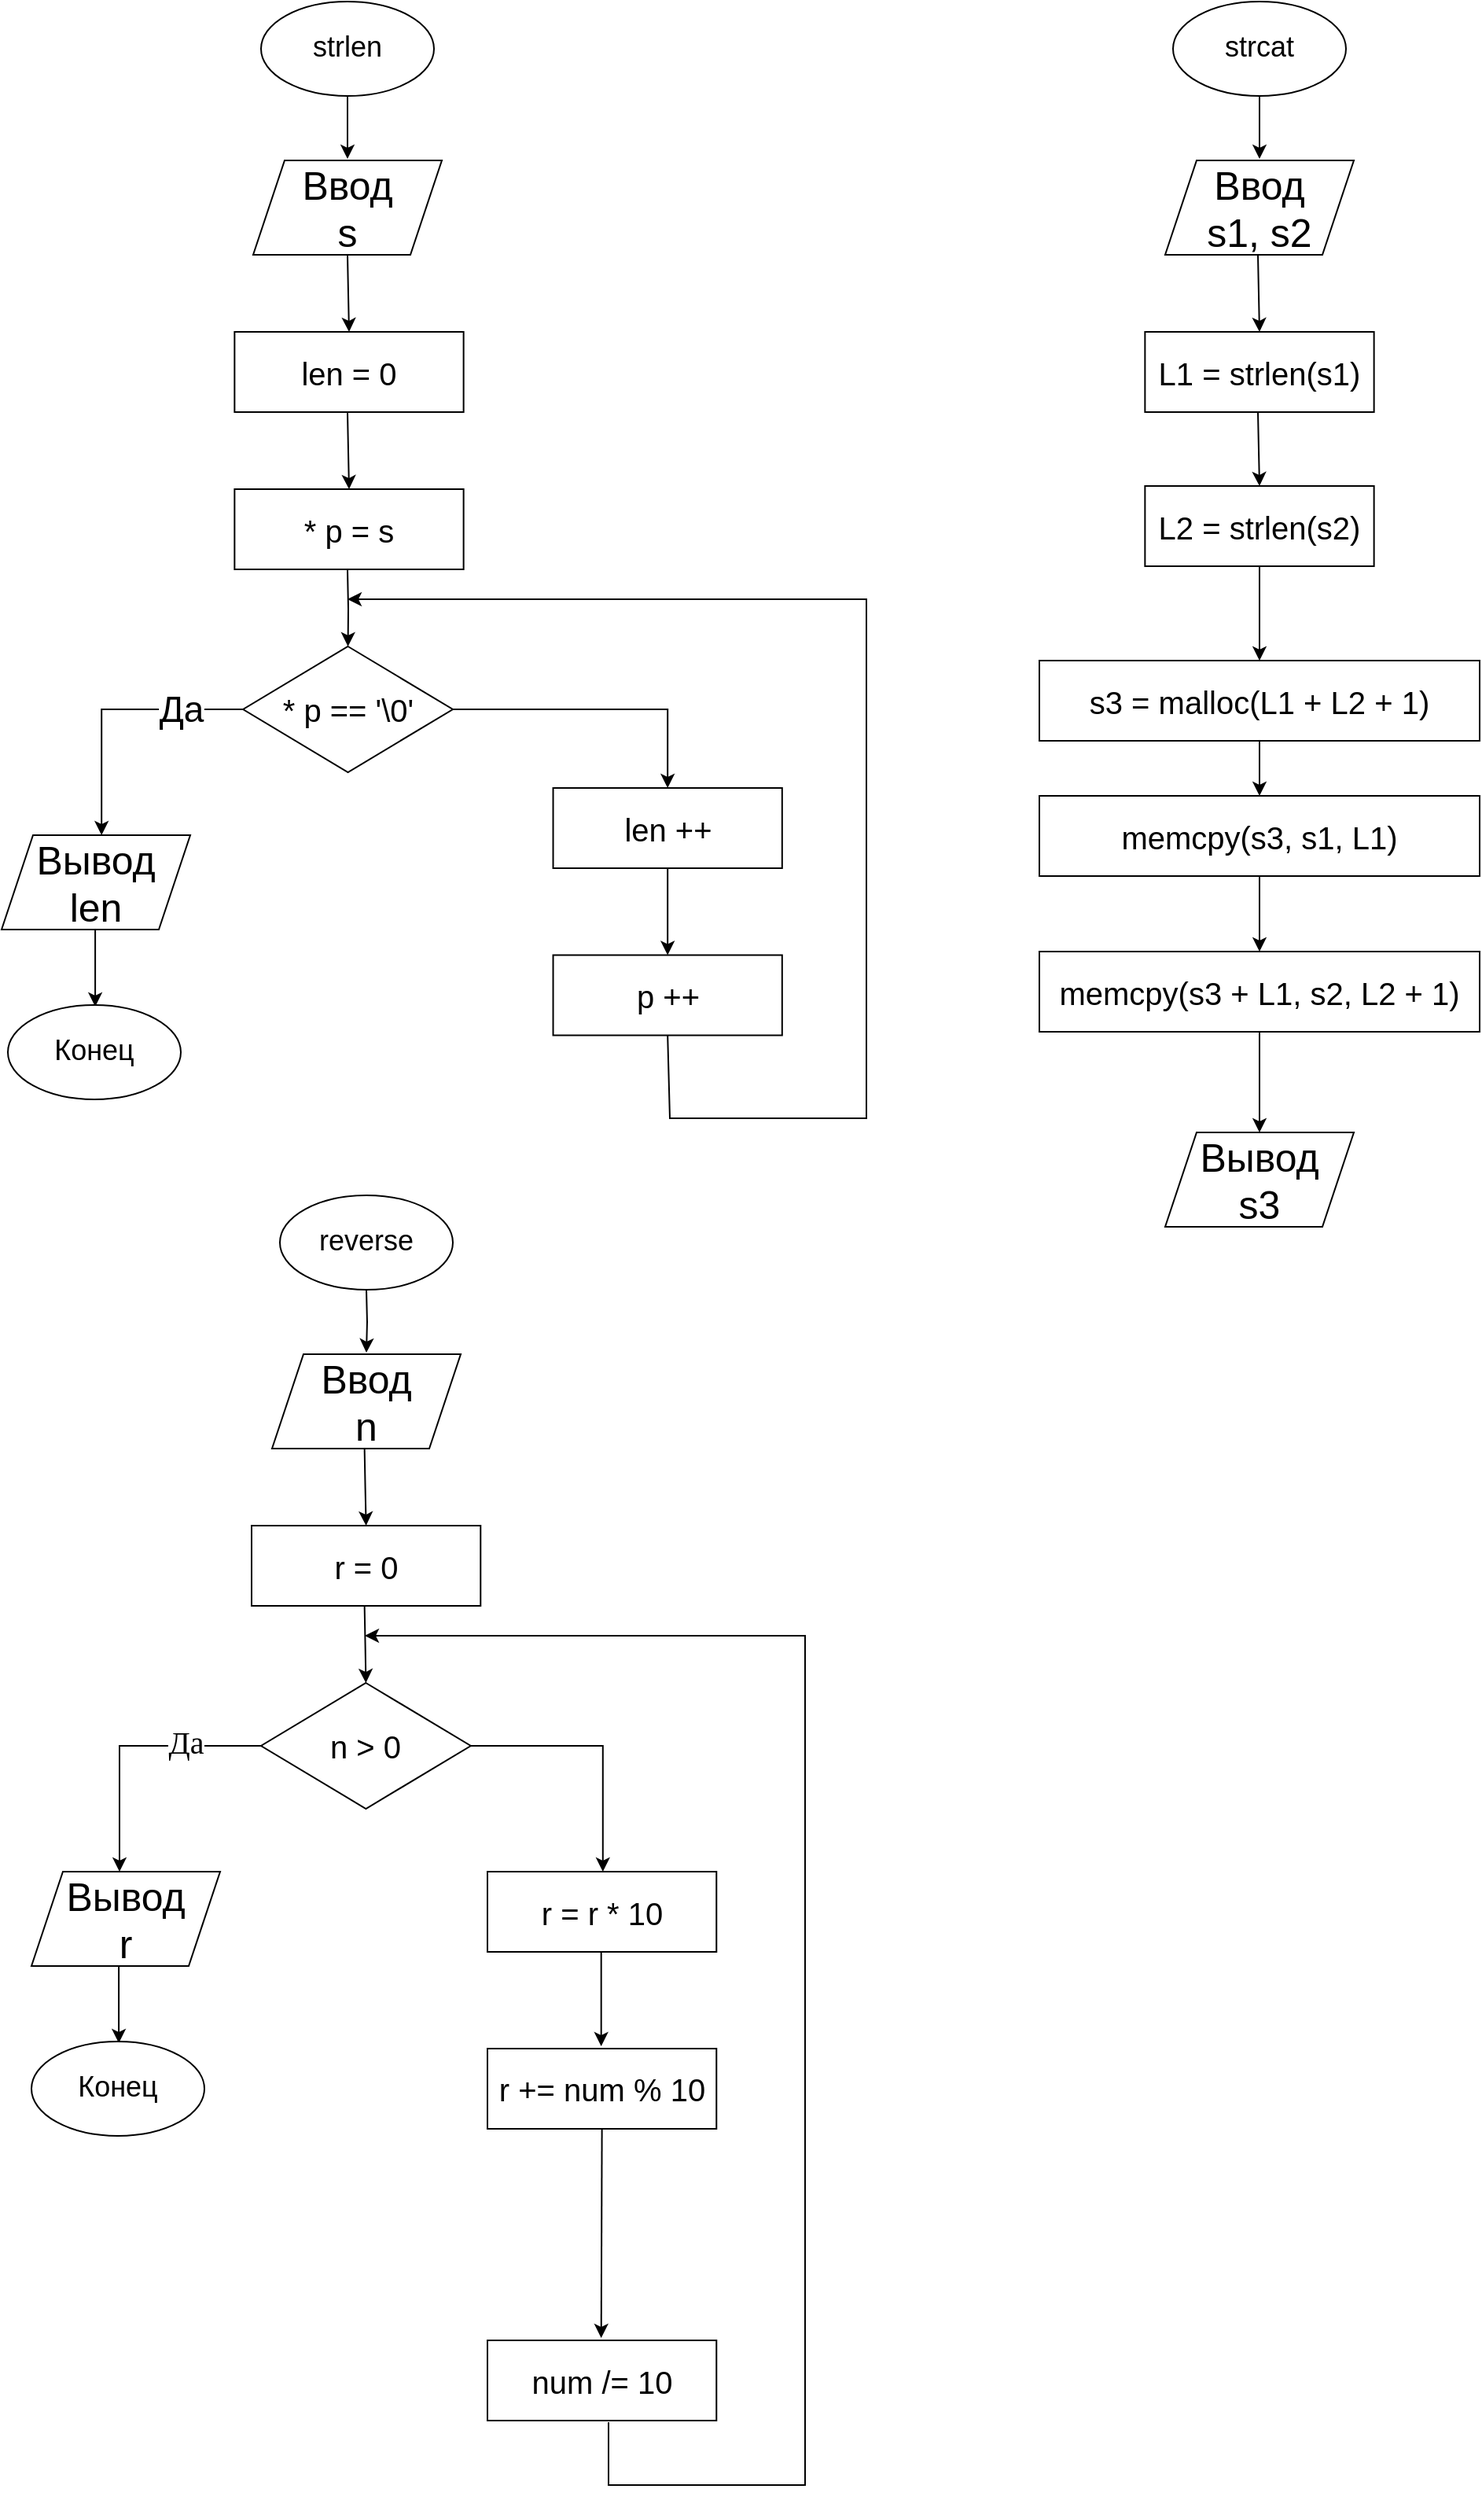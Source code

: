 <mxfile version="22.1.3" type="github">
  <diagram id="C5RBs43oDa-KdzZeNtuy" name="Page-1">
    <mxGraphModel dx="2523" dy="2622" grid="1" gridSize="10" guides="1" tooltips="1" connect="1" arrows="1" fold="1" page="1" pageScale="1" pageWidth="827" pageHeight="1169" math="0" shadow="0">
      <root>
        <mxCell id="WIyWlLk6GJQsqaUBKTNV-0" />
        <mxCell id="WIyWlLk6GJQsqaUBKTNV-1" parent="WIyWlLk6GJQsqaUBKTNV-0" />
        <mxCell id="uT2iB-mOFK6iFQapVDSy-0" value="" style="edgeStyle=orthogonalEdgeStyle;rounded=0;orthogonalLoop=1;jettySize=auto;html=1;" parent="WIyWlLk6GJQsqaUBKTNV-1" source="uT2iB-mOFK6iFQapVDSy-1" edge="1">
          <mxGeometry relative="1" as="geometry">
            <mxPoint x="310" y="-370" as="targetPoint" />
          </mxGeometry>
        </mxCell>
        <mxCell id="uT2iB-mOFK6iFQapVDSy-1" value="&lt;p style=&quot;line-height: 110%;&quot;&gt;&lt;span style=&quot;font-size: 18px;&quot;&gt;strlen&lt;/span&gt;&lt;/p&gt;" style="ellipse;whiteSpace=wrap;html=1;" parent="WIyWlLk6GJQsqaUBKTNV-1" vertex="1">
          <mxGeometry x="255" y="-470" width="110" height="60" as="geometry" />
        </mxCell>
        <mxCell id="uT2iB-mOFK6iFQapVDSy-2" value="&lt;span style=&quot;font-size: 25px;&quot;&gt;Ввод &lt;br&gt;s&lt;br&gt;&lt;/span&gt;" style="shape=parallelogram;perimeter=parallelogramPerimeter;whiteSpace=wrap;html=1;fixedSize=1;" parent="WIyWlLk6GJQsqaUBKTNV-1" vertex="1">
          <mxGeometry x="250" y="-369" width="120" height="60" as="geometry" />
        </mxCell>
        <mxCell id="uT2iB-mOFK6iFQapVDSy-3" value="len = 0" style="rounded=0;whiteSpace=wrap;html=1;fontSize=20;" parent="WIyWlLk6GJQsqaUBKTNV-1" vertex="1">
          <mxGeometry x="238.18" y="-260" width="145.64" height="51" as="geometry" />
        </mxCell>
        <mxCell id="uT2iB-mOFK6iFQapVDSy-4" value="" style="edgeStyle=orthogonalEdgeStyle;rounded=0;orthogonalLoop=1;jettySize=auto;html=1;exitX=0.5;exitY=1;exitDx=0;exitDy=0;entryX=0.5;entryY=0;entryDx=0;entryDy=0;" parent="WIyWlLk6GJQsqaUBKTNV-1" target="uT2iB-mOFK6iFQapVDSy-3" edge="1">
          <mxGeometry relative="1" as="geometry">
            <mxPoint x="330" y="-211" as="targetPoint" />
            <mxPoint x="310" y="-309" as="sourcePoint" />
          </mxGeometry>
        </mxCell>
        <mxCell id="uT2iB-mOFK6iFQapVDSy-5" value="* p = s" style="rounded=0;whiteSpace=wrap;html=1;fontSize=20;" parent="WIyWlLk6GJQsqaUBKTNV-1" vertex="1">
          <mxGeometry x="238.18" y="-160" width="145.64" height="51" as="geometry" />
        </mxCell>
        <mxCell id="uT2iB-mOFK6iFQapVDSy-6" value="" style="edgeStyle=orthogonalEdgeStyle;rounded=0;orthogonalLoop=1;jettySize=auto;html=1;exitX=0.5;exitY=1;exitDx=0;exitDy=0;entryX=0.5;entryY=0;entryDx=0;entryDy=0;" parent="WIyWlLk6GJQsqaUBKTNV-1" target="uT2iB-mOFK6iFQapVDSy-5" edge="1">
          <mxGeometry relative="1" as="geometry">
            <mxPoint x="330" y="-111" as="targetPoint" />
            <mxPoint x="310" y="-209" as="sourcePoint" />
          </mxGeometry>
        </mxCell>
        <mxCell id="uT2iB-mOFK6iFQapVDSy-8" value="" style="edgeStyle=orthogonalEdgeStyle;rounded=0;orthogonalLoop=1;jettySize=auto;html=1;exitX=0.5;exitY=1;exitDx=0;exitDy=0;entryX=0.5;entryY=0;entryDx=0;entryDy=0;" parent="WIyWlLk6GJQsqaUBKTNV-1" target="uT2iB-mOFK6iFQapVDSy-9" edge="1">
          <mxGeometry relative="1" as="geometry">
            <mxPoint x="311.0" y="-60" as="targetPoint" />
            <mxPoint x="310" y="-109" as="sourcePoint" />
          </mxGeometry>
        </mxCell>
        <mxCell id="uT2iB-mOFK6iFQapVDSy-9" value="&lt;span style=&quot;font-size: 20px;&quot;&gt;* p == &#39;\0&#39;&lt;/span&gt;" style="rhombus;whiteSpace=wrap;html=1;" parent="WIyWlLk6GJQsqaUBKTNV-1" vertex="1">
          <mxGeometry x="243.59" y="-60" width="133.41" height="80" as="geometry" />
        </mxCell>
        <mxCell id="uT2iB-mOFK6iFQapVDSy-10" value="" style="edgeStyle=orthogonalEdgeStyle;rounded=0;orthogonalLoop=1;jettySize=auto;html=1;exitX=0;exitY=0.5;exitDx=0;exitDy=0;" parent="WIyWlLk6GJQsqaUBKTNV-1" edge="1">
          <mxGeometry relative="1" as="geometry">
            <mxPoint x="243.59" y="-20" as="sourcePoint" />
            <mxPoint x="153.59" y="60" as="targetPoint" />
            <Array as="points">
              <mxPoint x="153.59" y="-20" />
            </Array>
          </mxGeometry>
        </mxCell>
        <mxCell id="uT2iB-mOFK6iFQapVDSy-11" value="&lt;span style=&quot;font-size: 25px;&quot;&gt;Вывод&lt;br&gt;len&lt;br&gt;&lt;/span&gt;" style="shape=parallelogram;perimeter=parallelogramPerimeter;whiteSpace=wrap;html=1;fixedSize=1;" parent="WIyWlLk6GJQsqaUBKTNV-1" vertex="1">
          <mxGeometry x="90" y="60" width="120" height="60" as="geometry" />
        </mxCell>
        <mxCell id="uT2iB-mOFK6iFQapVDSy-12" value="" style="edgeStyle=orthogonalEdgeStyle;rounded=0;orthogonalLoop=1;jettySize=auto;html=1;exitX=0.5;exitY=1;exitDx=0;exitDy=0;" parent="WIyWlLk6GJQsqaUBKTNV-1" edge="1">
          <mxGeometry relative="1" as="geometry">
            <mxPoint x="149.55" y="169" as="targetPoint" />
            <mxPoint x="149.55" y="120" as="sourcePoint" />
          </mxGeometry>
        </mxCell>
        <mxCell id="uT2iB-mOFK6iFQapVDSy-13" value="&lt;p style=&quot;line-height: 110%;&quot;&gt;&lt;span style=&quot;font-size: 18px;&quot;&gt;Конец&lt;/span&gt;&lt;/p&gt;" style="ellipse;whiteSpace=wrap;html=1;" parent="WIyWlLk6GJQsqaUBKTNV-1" vertex="1">
          <mxGeometry x="94" y="168" width="110" height="60" as="geometry" />
        </mxCell>
        <mxCell id="uT2iB-mOFK6iFQapVDSy-14" value="" style="edgeStyle=orthogonalEdgeStyle;rounded=0;orthogonalLoop=1;jettySize=auto;html=1;exitX=1;exitY=0.5;exitDx=0;exitDy=0;entryX=0.5;entryY=0;entryDx=0;entryDy=0;" parent="WIyWlLk6GJQsqaUBKTNV-1" target="uT2iB-mOFK6iFQapVDSy-15" edge="1">
          <mxGeometry relative="1" as="geometry">
            <mxPoint x="377.0" y="-20" as="sourcePoint" />
            <mxPoint x="506.77" y="19" as="targetPoint" />
            <Array as="points">
              <mxPoint x="513.77" y="-20" />
            </Array>
          </mxGeometry>
        </mxCell>
        <mxCell id="uT2iB-mOFK6iFQapVDSy-15" value="len ++" style="rounded=0;whiteSpace=wrap;html=1;fontSize=20;" parent="WIyWlLk6GJQsqaUBKTNV-1" vertex="1">
          <mxGeometry x="440.77" y="30" width="145.64" height="51" as="geometry" />
        </mxCell>
        <mxCell id="uT2iB-mOFK6iFQapVDSy-16" value="p ++" style="rounded=0;whiteSpace=wrap;html=1;fontSize=20;" parent="WIyWlLk6GJQsqaUBKTNV-1" vertex="1">
          <mxGeometry x="440.77" y="136.25" width="145.64" height="51" as="geometry" />
        </mxCell>
        <mxCell id="uT2iB-mOFK6iFQapVDSy-17" value="" style="endArrow=classic;html=1;rounded=0;exitX=0.5;exitY=1;exitDx=0;exitDy=0;entryX=0.5;entryY=0;entryDx=0;entryDy=0;" parent="WIyWlLk6GJQsqaUBKTNV-1" source="uT2iB-mOFK6iFQapVDSy-15" target="uT2iB-mOFK6iFQapVDSy-16" edge="1">
          <mxGeometry width="50" height="50" relative="1" as="geometry">
            <mxPoint x="180.86" y="169" as="sourcePoint" />
            <mxPoint x="230.86" y="119" as="targetPoint" />
          </mxGeometry>
        </mxCell>
        <mxCell id="uT2iB-mOFK6iFQapVDSy-19" value="" style="endArrow=classic;html=1;rounded=0;endFill=1;exitX=0.5;exitY=1;exitDx=0;exitDy=0;" parent="WIyWlLk6GJQsqaUBKTNV-1" source="uT2iB-mOFK6iFQapVDSy-16" edge="1">
          <mxGeometry width="50" height="50" relative="1" as="geometry">
            <mxPoint x="515" y="170" as="sourcePoint" />
            <mxPoint x="310" y="-90" as="targetPoint" />
            <Array as="points">
              <mxPoint x="515" y="240" />
              <mxPoint x="640" y="240" />
              <mxPoint x="640" y="-90" />
            </Array>
          </mxGeometry>
        </mxCell>
        <mxCell id="uT2iB-mOFK6iFQapVDSy-20" value="" style="edgeStyle=orthogonalEdgeStyle;rounded=0;orthogonalLoop=1;jettySize=auto;html=1;" parent="WIyWlLk6GJQsqaUBKTNV-1" source="uT2iB-mOFK6iFQapVDSy-21" edge="1">
          <mxGeometry relative="1" as="geometry">
            <mxPoint x="890" y="-370" as="targetPoint" />
          </mxGeometry>
        </mxCell>
        <mxCell id="uT2iB-mOFK6iFQapVDSy-21" value="&lt;p style=&quot;line-height: 110%;&quot;&gt;&lt;span style=&quot;font-size: 18px;&quot;&gt;strcat&lt;/span&gt;&lt;/p&gt;" style="ellipse;whiteSpace=wrap;html=1;" parent="WIyWlLk6GJQsqaUBKTNV-1" vertex="1">
          <mxGeometry x="835" y="-470" width="110" height="60" as="geometry" />
        </mxCell>
        <mxCell id="uT2iB-mOFK6iFQapVDSy-22" value="&lt;span style=&quot;font-size: 25px;&quot;&gt;Ввод &lt;br&gt;s1, s2&lt;br&gt;&lt;/span&gt;" style="shape=parallelogram;perimeter=parallelogramPerimeter;whiteSpace=wrap;html=1;fixedSize=1;" parent="WIyWlLk6GJQsqaUBKTNV-1" vertex="1">
          <mxGeometry x="830" y="-369" width="120" height="60" as="geometry" />
        </mxCell>
        <mxCell id="uT2iB-mOFK6iFQapVDSy-23" value="L1 = strlen(s1)" style="rounded=0;whiteSpace=wrap;html=1;fontSize=20;" parent="WIyWlLk6GJQsqaUBKTNV-1" vertex="1">
          <mxGeometry x="817.18" y="-260" width="145.64" height="51" as="geometry" />
        </mxCell>
        <mxCell id="uT2iB-mOFK6iFQapVDSy-24" value="" style="edgeStyle=orthogonalEdgeStyle;rounded=0;orthogonalLoop=1;jettySize=auto;html=1;exitX=0.5;exitY=1;exitDx=0;exitDy=0;entryX=0.5;entryY=0;entryDx=0;entryDy=0;" parent="WIyWlLk6GJQsqaUBKTNV-1" target="uT2iB-mOFK6iFQapVDSy-23" edge="1">
          <mxGeometry relative="1" as="geometry">
            <mxPoint x="909" y="-211" as="targetPoint" />
            <mxPoint x="889" y="-309" as="sourcePoint" />
          </mxGeometry>
        </mxCell>
        <mxCell id="uT2iB-mOFK6iFQapVDSy-25" value="L2 = strlen(s2)" style="rounded=0;whiteSpace=wrap;html=1;fontSize=20;" parent="WIyWlLk6GJQsqaUBKTNV-1" vertex="1">
          <mxGeometry x="817.18" y="-162" width="145.64" height="51" as="geometry" />
        </mxCell>
        <mxCell id="uT2iB-mOFK6iFQapVDSy-26" value="" style="edgeStyle=orthogonalEdgeStyle;rounded=0;orthogonalLoop=1;jettySize=auto;html=1;exitX=0.5;exitY=1;exitDx=0;exitDy=0;entryX=0.5;entryY=0;entryDx=0;entryDy=0;" parent="WIyWlLk6GJQsqaUBKTNV-1" target="uT2iB-mOFK6iFQapVDSy-25" edge="1">
          <mxGeometry relative="1" as="geometry">
            <mxPoint x="909" y="-111" as="targetPoint" />
            <mxPoint x="889" y="-209" as="sourcePoint" />
          </mxGeometry>
        </mxCell>
        <mxCell id="uT2iB-mOFK6iFQapVDSy-27" value="s3 = malloc(L1 + L2 + 1)" style="rounded=0;whiteSpace=wrap;html=1;fontSize=20;" parent="WIyWlLk6GJQsqaUBKTNV-1" vertex="1">
          <mxGeometry x="750" y="-51" width="280" height="51" as="geometry" />
        </mxCell>
        <mxCell id="uT2iB-mOFK6iFQapVDSy-28" value="" style="edgeStyle=orthogonalEdgeStyle;rounded=0;orthogonalLoop=1;jettySize=auto;html=1;exitX=0.5;exitY=1;exitDx=0;exitDy=0;entryX=0.5;entryY=0;entryDx=0;entryDy=0;" parent="WIyWlLk6GJQsqaUBKTNV-1" source="uT2iB-mOFK6iFQapVDSy-25" target="uT2iB-mOFK6iFQapVDSy-27" edge="1">
          <mxGeometry relative="1" as="geometry">
            <mxPoint x="909" y="-11" as="targetPoint" />
            <mxPoint x="889" y="-109" as="sourcePoint" />
          </mxGeometry>
        </mxCell>
        <mxCell id="uT2iB-mOFK6iFQapVDSy-29" value="memcpy(s3, s1, L1)" style="rounded=0;whiteSpace=wrap;html=1;fontSize=20;" parent="WIyWlLk6GJQsqaUBKTNV-1" vertex="1">
          <mxGeometry x="750" y="35" width="280" height="51" as="geometry" />
        </mxCell>
        <mxCell id="uT2iB-mOFK6iFQapVDSy-30" value="" style="edgeStyle=orthogonalEdgeStyle;rounded=0;orthogonalLoop=1;jettySize=auto;html=1;exitX=0.5;exitY=1;exitDx=0;exitDy=0;entryX=0.5;entryY=0;entryDx=0;entryDy=0;" parent="WIyWlLk6GJQsqaUBKTNV-1" source="uT2iB-mOFK6iFQapVDSy-27" target="uT2iB-mOFK6iFQapVDSy-29" edge="1">
          <mxGeometry relative="1" as="geometry">
            <mxPoint x="909" y="109" as="targetPoint" />
            <mxPoint x="889" y="11" as="sourcePoint" />
          </mxGeometry>
        </mxCell>
        <mxCell id="uT2iB-mOFK6iFQapVDSy-31" value="memcpy(s3 + L1, s2, L2 + 1)" style="rounded=0;whiteSpace=wrap;html=1;fontSize=20;" parent="WIyWlLk6GJQsqaUBKTNV-1" vertex="1">
          <mxGeometry x="750" y="134" width="280" height="51" as="geometry" />
        </mxCell>
        <mxCell id="uT2iB-mOFK6iFQapVDSy-33" value="" style="edgeStyle=orthogonalEdgeStyle;rounded=0;orthogonalLoop=1;jettySize=auto;html=1;exitX=0.5;exitY=1;exitDx=0;exitDy=0;entryX=0.5;entryY=0;entryDx=0;entryDy=0;" parent="WIyWlLk6GJQsqaUBKTNV-1" source="uT2iB-mOFK6iFQapVDSy-31" target="uT2iB-mOFK6iFQapVDSy-34" edge="1">
          <mxGeometry relative="1" as="geometry">
            <mxPoint x="890" y="304.25" as="targetPoint" />
            <mxPoint x="890" y="264.25" as="sourcePoint" />
          </mxGeometry>
        </mxCell>
        <mxCell id="uT2iB-mOFK6iFQapVDSy-34" value="&lt;span style=&quot;font-size: 25px;&quot;&gt;Вывод&lt;br&gt;s3&lt;br&gt;&lt;/span&gt;" style="shape=parallelogram;perimeter=parallelogramPerimeter;whiteSpace=wrap;html=1;fixedSize=1;" parent="WIyWlLk6GJQsqaUBKTNV-1" vertex="1">
          <mxGeometry x="830" y="249" width="120" height="60" as="geometry" />
        </mxCell>
        <mxCell id="uT2iB-mOFK6iFQapVDSy-39" value="" style="edgeStyle=orthogonalEdgeStyle;rounded=0;orthogonalLoop=1;jettySize=auto;html=1;exitX=0.5;exitY=1;exitDx=0;exitDy=0;entryX=0.5;entryY=0;entryDx=0;entryDy=0;" parent="WIyWlLk6GJQsqaUBKTNV-1" source="uT2iB-mOFK6iFQapVDSy-29" target="uT2iB-mOFK6iFQapVDSy-31" edge="1">
          <mxGeometry relative="1" as="geometry">
            <mxPoint x="900" y="50" as="targetPoint" />
            <mxPoint x="900" y="10" as="sourcePoint" />
          </mxGeometry>
        </mxCell>
        <mxCell id="uT2iB-mOFK6iFQapVDSy-40" value="&lt;p style=&quot;line-height: 110%;&quot;&gt;&lt;span style=&quot;font-size: 18px;&quot;&gt;reverse&lt;/span&gt;&lt;/p&gt;" style="ellipse;whiteSpace=wrap;html=1;" parent="WIyWlLk6GJQsqaUBKTNV-1" vertex="1">
          <mxGeometry x="267" y="289" width="110" height="60" as="geometry" />
        </mxCell>
        <mxCell id="uT2iB-mOFK6iFQapVDSy-41" value="" style="edgeStyle=orthogonalEdgeStyle;rounded=0;orthogonalLoop=1;jettySize=auto;html=1;" parent="WIyWlLk6GJQsqaUBKTNV-1" edge="1">
          <mxGeometry relative="1" as="geometry">
            <mxPoint x="322" y="389" as="targetPoint" />
            <mxPoint x="322" y="349" as="sourcePoint" />
          </mxGeometry>
        </mxCell>
        <mxCell id="uT2iB-mOFK6iFQapVDSy-42" value="&lt;span style=&quot;font-size: 25px;&quot;&gt;Ввод&lt;br&gt;n&lt;br&gt;&lt;/span&gt;" style="shape=parallelogram;perimeter=parallelogramPerimeter;whiteSpace=wrap;html=1;fixedSize=1;" parent="WIyWlLk6GJQsqaUBKTNV-1" vertex="1">
          <mxGeometry x="262" y="390" width="120" height="60" as="geometry" />
        </mxCell>
        <mxCell id="uT2iB-mOFK6iFQapVDSy-43" value="r = 0" style="rounded=0;whiteSpace=wrap;html=1;fontSize=20;" parent="WIyWlLk6GJQsqaUBKTNV-1" vertex="1">
          <mxGeometry x="249" y="499" width="145.64" height="51" as="geometry" />
        </mxCell>
        <mxCell id="uT2iB-mOFK6iFQapVDSy-44" value="" style="edgeStyle=orthogonalEdgeStyle;rounded=0;orthogonalLoop=1;jettySize=auto;html=1;exitX=0.5;exitY=1;exitDx=0;exitDy=0;entryX=0.5;entryY=0;entryDx=0;entryDy=0;" parent="WIyWlLk6GJQsqaUBKTNV-1" target="uT2iB-mOFK6iFQapVDSy-43" edge="1">
          <mxGeometry relative="1" as="geometry">
            <mxPoint x="340.82" y="548" as="targetPoint" />
            <mxPoint x="320.82" y="450" as="sourcePoint" />
          </mxGeometry>
        </mxCell>
        <mxCell id="uT2iB-mOFK6iFQapVDSy-45" value="" style="edgeStyle=orthogonalEdgeStyle;rounded=0;orthogonalLoop=1;jettySize=auto;html=1;exitX=0.5;exitY=1;exitDx=0;exitDy=0;entryX=0.5;entryY=0;entryDx=0;entryDy=0;" parent="WIyWlLk6GJQsqaUBKTNV-1" target="uT2iB-mOFK6iFQapVDSy-46" edge="1">
          <mxGeometry relative="1" as="geometry">
            <mxPoint x="321.82" y="597" as="targetPoint" />
            <mxPoint x="320.82" y="550" as="sourcePoint" />
          </mxGeometry>
        </mxCell>
        <mxCell id="uT2iB-mOFK6iFQapVDSy-46" value="&lt;span style=&quot;font-size: 20px;&quot;&gt;n &amp;gt; 0&lt;/span&gt;" style="rhombus;whiteSpace=wrap;html=1;" parent="WIyWlLk6GJQsqaUBKTNV-1" vertex="1">
          <mxGeometry x="255" y="599" width="133.41" height="80" as="geometry" />
        </mxCell>
        <mxCell id="uT2iB-mOFK6iFQapVDSy-47" value="" style="edgeStyle=orthogonalEdgeStyle;rounded=0;orthogonalLoop=1;jettySize=auto;html=1;exitX=0;exitY=0.5;exitDx=0;exitDy=0;" parent="WIyWlLk6GJQsqaUBKTNV-1" edge="1">
          <mxGeometry relative="1" as="geometry">
            <mxPoint x="255" y="639" as="sourcePoint" />
            <mxPoint x="165" y="719" as="targetPoint" />
            <Array as="points">
              <mxPoint x="165" y="639" />
            </Array>
          </mxGeometry>
        </mxCell>
        <mxCell id="v3Zcr8sewuJUrvv0QKZY-0" value="Да" style="edgeLabel;html=1;align=center;verticalAlign=middle;resizable=0;points=[];fontSize=20;fontFamily=Architects Daughter;" vertex="1" connectable="0" parent="uT2iB-mOFK6iFQapVDSy-47">
          <mxGeometry x="-0.418" y="-3" relative="1" as="geometry">
            <mxPoint x="1" as="offset" />
          </mxGeometry>
        </mxCell>
        <mxCell id="uT2iB-mOFK6iFQapVDSy-48" value="&lt;span style=&quot;font-size: 25px;&quot;&gt;Вывод&lt;br&gt;r&lt;br&gt;&lt;/span&gt;" style="shape=parallelogram;perimeter=parallelogramPerimeter;whiteSpace=wrap;html=1;fixedSize=1;" parent="WIyWlLk6GJQsqaUBKTNV-1" vertex="1">
          <mxGeometry x="109" y="719" width="120" height="60" as="geometry" />
        </mxCell>
        <mxCell id="uT2iB-mOFK6iFQapVDSy-49" value="" style="edgeStyle=orthogonalEdgeStyle;rounded=0;orthogonalLoop=1;jettySize=auto;html=1;exitX=0.5;exitY=1;exitDx=0;exitDy=0;" parent="WIyWlLk6GJQsqaUBKTNV-1" edge="1">
          <mxGeometry relative="1" as="geometry">
            <mxPoint x="164.55" y="828" as="targetPoint" />
            <mxPoint x="164.55" y="779" as="sourcePoint" />
          </mxGeometry>
        </mxCell>
        <mxCell id="uT2iB-mOFK6iFQapVDSy-50" value="&lt;p style=&quot;line-height: 110%;&quot;&gt;&lt;span style=&quot;font-size: 18px;&quot;&gt;Конец&lt;/span&gt;&lt;/p&gt;" style="ellipse;whiteSpace=wrap;html=1;" parent="WIyWlLk6GJQsqaUBKTNV-1" vertex="1">
          <mxGeometry x="109" y="827" width="110" height="60" as="geometry" />
        </mxCell>
        <mxCell id="uT2iB-mOFK6iFQapVDSy-51" value="" style="edgeStyle=orthogonalEdgeStyle;rounded=0;orthogonalLoop=1;jettySize=auto;html=1;exitX=0;exitY=0.5;exitDx=0;exitDy=0;" parent="WIyWlLk6GJQsqaUBKTNV-1" edge="1">
          <mxGeometry relative="1" as="geometry">
            <mxPoint x="388.41" y="639" as="sourcePoint" />
            <mxPoint x="472.41" y="719" as="targetPoint" />
            <Array as="points">
              <mxPoint x="472.41" y="639" />
              <mxPoint x="472.41" y="719" />
            </Array>
          </mxGeometry>
        </mxCell>
        <mxCell id="uT2iB-mOFK6iFQapVDSy-52" value="r = r * 10" style="rounded=0;whiteSpace=wrap;html=1;fontSize=20;" parent="WIyWlLk6GJQsqaUBKTNV-1" vertex="1">
          <mxGeometry x="399" y="719" width="145.64" height="51" as="geometry" />
        </mxCell>
        <mxCell id="uT2iB-mOFK6iFQapVDSy-53" value="" style="edgeStyle=orthogonalEdgeStyle;rounded=0;orthogonalLoop=1;jettySize=auto;html=1;exitX=0.5;exitY=1;exitDx=0;exitDy=0;entryX=0.5;entryY=0;entryDx=0;entryDy=0;" parent="WIyWlLk6GJQsqaUBKTNV-1" edge="1">
          <mxGeometry relative="1" as="geometry">
            <mxPoint x="471.34" y="830" as="targetPoint" />
            <mxPoint x="471.34" y="770" as="sourcePoint" />
          </mxGeometry>
        </mxCell>
        <mxCell id="uT2iB-mOFK6iFQapVDSy-54" value="r += num % 10" style="rounded=0;whiteSpace=wrap;html=1;fontSize=20;" parent="WIyWlLk6GJQsqaUBKTNV-1" vertex="1">
          <mxGeometry x="399" y="831.5" width="145.64" height="51" as="geometry" />
        </mxCell>
        <mxCell id="uT2iB-mOFK6iFQapVDSy-55" value="" style="edgeStyle=orthogonalEdgeStyle;rounded=0;orthogonalLoop=1;jettySize=auto;html=1;exitX=0.5;exitY=1;exitDx=0;exitDy=0;entryX=0.5;entryY=0;entryDx=0;entryDy=0;" parent="WIyWlLk6GJQsqaUBKTNV-1" source="uT2iB-mOFK6iFQapVDSy-54" edge="1">
          <mxGeometry relative="1" as="geometry">
            <mxPoint x="471.34" y="1015.5" as="targetPoint" />
            <mxPoint x="471.34" y="955.5" as="sourcePoint" />
          </mxGeometry>
        </mxCell>
        <mxCell id="uT2iB-mOFK6iFQapVDSy-56" value="num /= 10" style="rounded=0;whiteSpace=wrap;html=1;fontSize=20;" parent="WIyWlLk6GJQsqaUBKTNV-1" vertex="1">
          <mxGeometry x="399" y="1017" width="145.64" height="51" as="geometry" />
        </mxCell>
        <mxCell id="uT2iB-mOFK6iFQapVDSy-57" value="" style="endArrow=classic;html=1;rounded=0;endFill=1;" parent="WIyWlLk6GJQsqaUBKTNV-1" edge="1">
          <mxGeometry width="50" height="50" relative="1" as="geometry">
            <mxPoint x="476" y="1069" as="sourcePoint" />
            <mxPoint x="321" y="569" as="targetPoint" />
            <Array as="points">
              <mxPoint x="476" y="1109" />
              <mxPoint x="601" y="1109" />
              <mxPoint x="601" y="569" />
            </Array>
          </mxGeometry>
        </mxCell>
        <mxCell id="_zODQ_JhF9z3lZQQADiK-0" value="&lt;font style=&quot;font-size: 23px;&quot;&gt;Да&lt;/font&gt;" style="edgeLabel;html=1;align=center;verticalAlign=middle;resizable=0;points=[];" parent="WIyWlLk6GJQsqaUBKTNV-1" vertex="1" connectable="0">
          <mxGeometry x="204.001" y="-20.0" as="geometry" />
        </mxCell>
      </root>
    </mxGraphModel>
  </diagram>
</mxfile>
